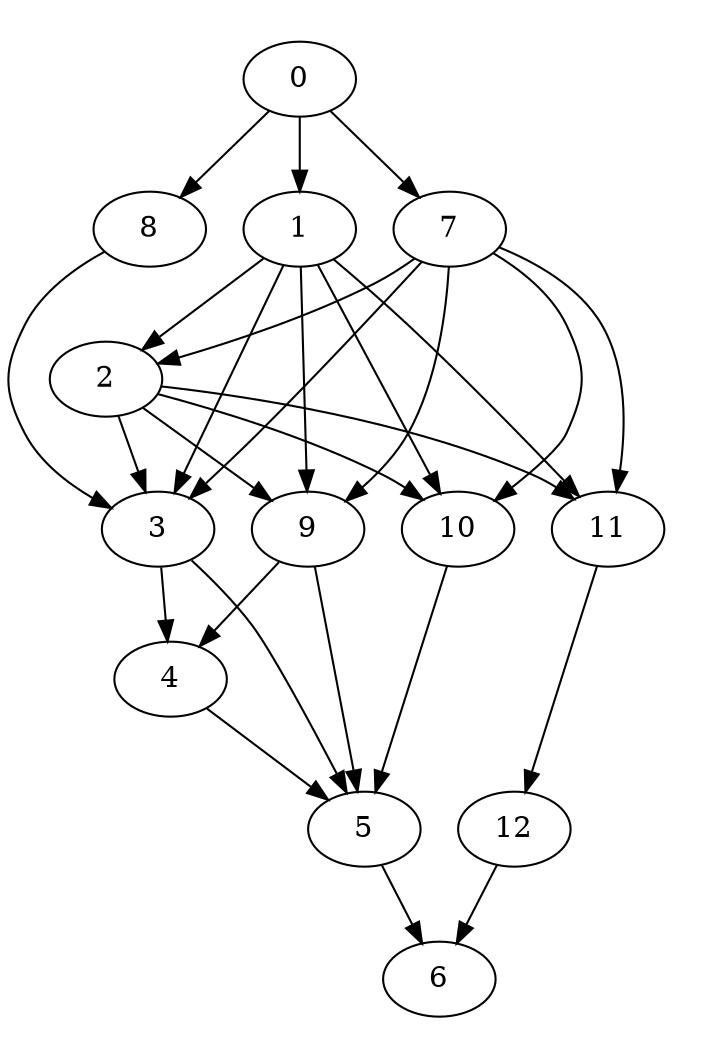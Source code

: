digraph graphname {  
subgraph cluster_0{
color = white;
   0
} 
subgraph cluster_1{
color = white;
   8
   1
   7
}
subgraph cluster_2{
color = white;
   2
}

subgraph cluster_3{
color = white;
   3
   9
   10
   11
}

subgraph cluster_4{
color = white;
   4
}
subgraph cluster_5{
color = white;
   5
   12
}
subgraph cluster_6{
color = white;
   6
}
   0->7
   0->1
   1->9
   1->10
   1->11
   7->3
   
   7->9->5
   7->10
   7->11
   7->2
   0->8->3
   1->2
   1->3
   2->11->12->6
   2->10->5
   2->9->4
   2->3->5
   3->4
   5->6
   4->5

}
